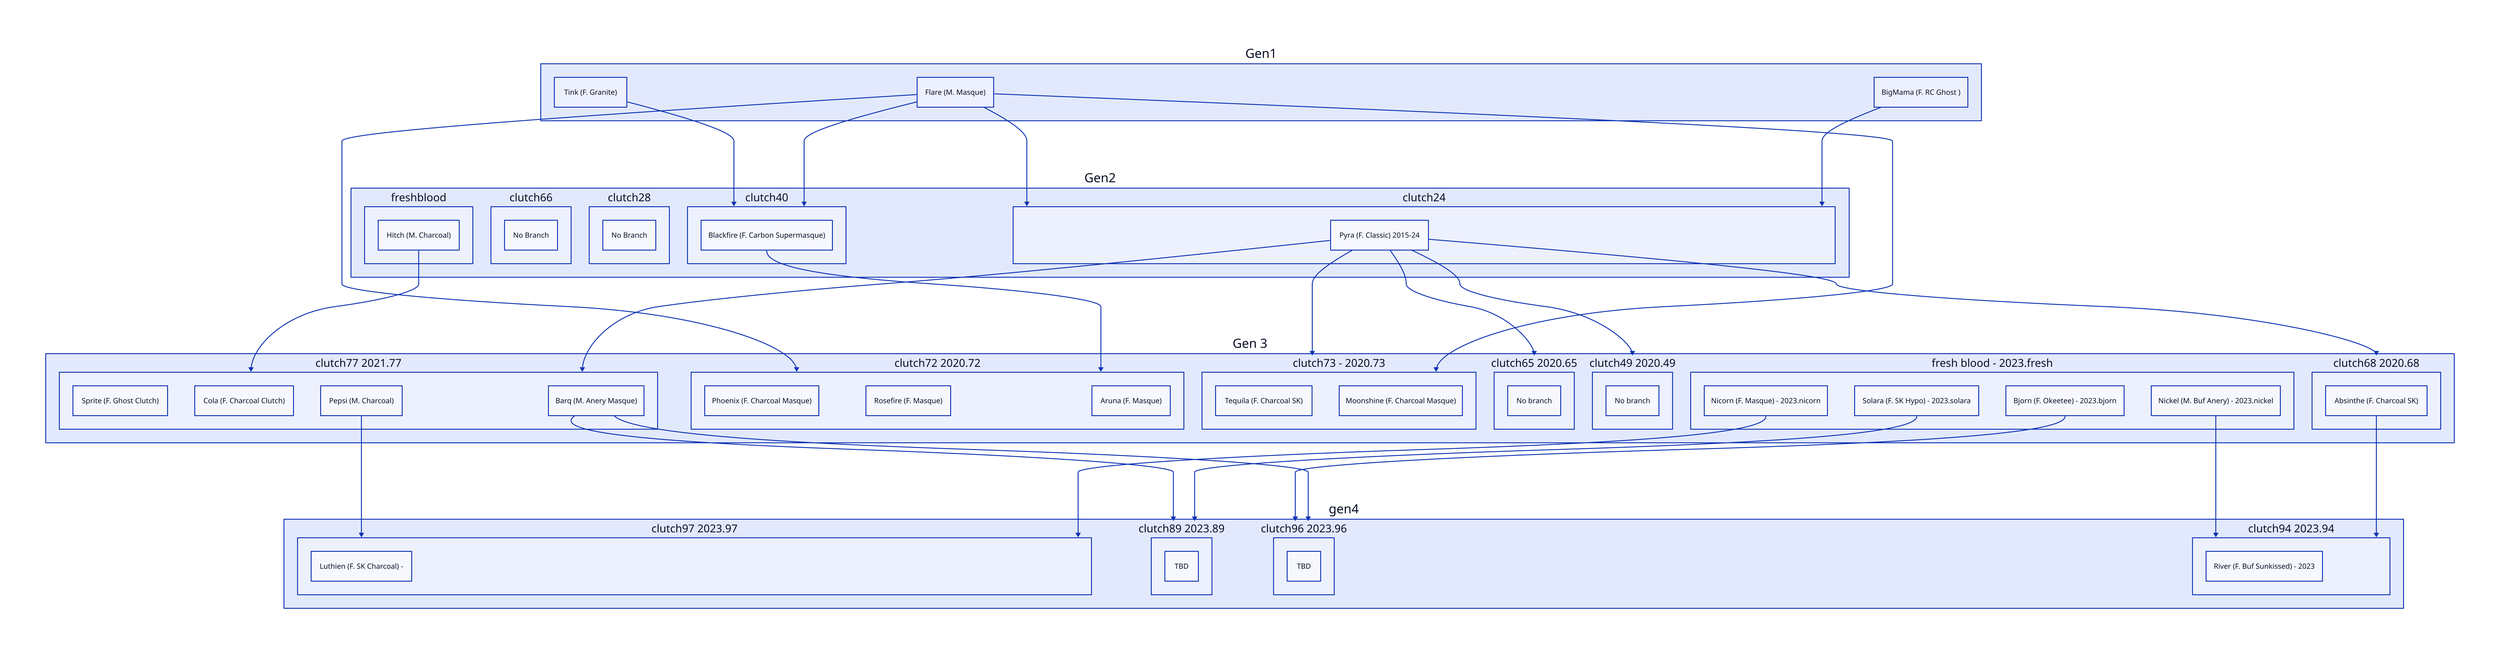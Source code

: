 # Last updated 10-05-2023
# To see the visual diagram see the FlareLine2023.png attached

# Gen 1 Snake Parents
gen1: Gen1 {
  tink: Tink (F. Granite)

  flare: Flare (M. Masque)
  bigmama: BigMama (F. RC Ghost )
}

# Gen 2 Snake Parents
gen2: Gen2 {
  # ## Gen 2 Hitch is Fresh Blood only for this one
  freshblood: {
    hitch: Hitch (M. Charcoal)
  }
  clutch40: {
    blackfire: Blackfire (F. Carbon Supermasque)
  }

  clutch24: {
    pyra: Pyra (F. Classic) 2015-24
  }
  clutch66: {
    clutch66: No Branch
  }
  clutch28: {
    clutch28: No Branch
  }
}

# Gen 1 to Gen 2 breeding pairs
# # Bigmama was breeded with Flare to create Pyra
gen1.flare -> gen2.clutch24
gen1.bigmama -> gen2.clutch24

# Tink was breeded with Flare which created Blackfire
gen1.tink -> gen2.clutch40
gen1.flare -> gen2.clutch40

# Gen 3 Snake Parents
# sprite, cola, pepsi, and barq are siblings
gen3: Gen 3 {
  clutch77: clutch77 2021.77 {
    sprite: Sprite (F. Ghost Clutch)
    cola: Cola (F. Charcoal Clutch)
    pepsi: Pepsi (M. Charcoal)
    barq: Barq (M. Anery Masque)
  }
  clutch72: clutch72 2020.72 {
    phonenix: Phoenix (F. Charcoal Masque)
    rosefire: Rosefire (F. Masque)
    aruna: Aruna (F. Masque)
  }
  clutch73: clutch73 - 2020.73 {
    tequila: Tequila (F. Charcoal SK)
    moonshine: Moonshine (F. Charcoal Masque)
  }
  clutch68: clutch68 2020.68 {
    absinthe: Absinthe (F. Charcoal SK)
  }
  clutch65: clutch65 2020.65 {
    clutch65: No branch
  }
  clutch49: clutch49 2020.49 {
    clutch49: No branch
  }

  freshblood: fresh blood - 2023.fresh {
    nicorn: Nicorn (F. Masque) - 2023.nicorn
    solara: Solara (F. SK Hypo) - 2023.solara
    nickel: Nickel (M. Buf Anery) - 2023.nickel
    bjorn: Bjorn (F. Okeetee) - 2023.bjorn
  }
}

# Gen 4!
gen4: gen4 {
  clutch97: clutch97 2023.97 {
    Luthien: Luthien (F. SK Charcoal) -
  }
  clutch89: clutch89 2023.89 {
    clutch89: TBD
  }
  clutch96: clutch96 2023.96 {
    clutch96: TBD
  }
  clutch94: clutch94 2023.94 {
    river: River (F. Buf Sunkissed) - 2023
  }
}

# clutch77
# Gen 2 Fresh Blood with old blood
gen2.freshblood.hitch -> gen3.clutch77
gen2.clutch24.pyra -> gen3.clutch77

# clutch73
gen2.clutch24.pyra -> gen3.clutch73
gen1.flare -> gen3.clutch73

# clutch 68
gen2.clutch24.pyra -> gen3.clutch68

# clutch 65
gen2.clutch24.pyra -> gen3.clutch65

# clutch 49 
gen2.clutch24.pyra -> gen3.clutch49

# clutch 72 
gen1.flare -> gen3.clutch72
gen2.clutch40.blackfire -> gen3.clutch72

# Gen 4 now!

gen3.clutch77.pepsi -> gen4.clutch97
gen3.freshblood.nicorn -> gen4.clutch97

gen3.clutch77.barq -> gen4.clutch89
gen3.freshblood.solara -> gen4.clutch89

gen3.freshblood.bjorn -> gen4.clutch96
gen3.clutch77.barq -> gen4.clutch96

gen3.freshblood.nickel -> gen4.clutch94
gen3.clutch68.absinthe -> gen4.clutch94
